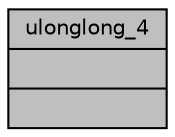 digraph "ulonglong_4"
{
  edge [fontname="Helvetica",fontsize="10",labelfontname="Helvetica",labelfontsize="10"];
  node [fontname="Helvetica",fontsize="10",shape=record];
  Node1 [label="{ulonglong_4\n||}",height=0.2,width=0.4,color="black", fillcolor="grey75", style="filled", fontcolor="black"];
}
